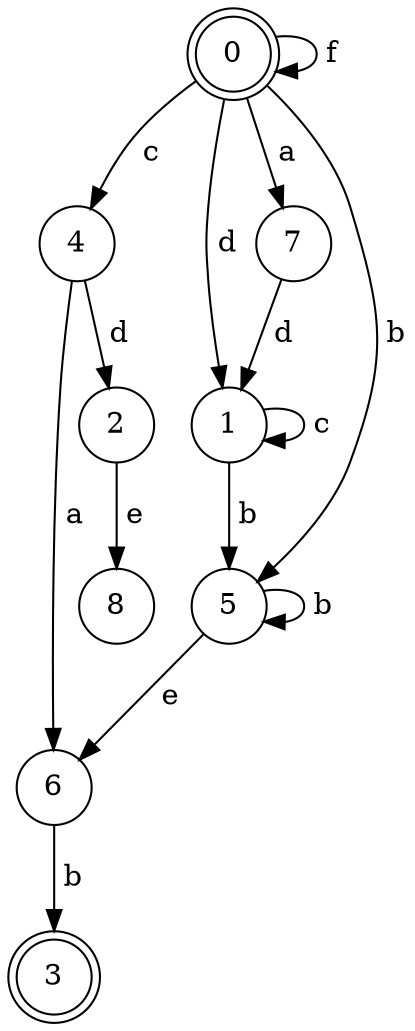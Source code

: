 digraph "gen/Seed1643538110M" {
node [style=filled fillcolor=white] compound=true;
style="rounded,filled" node [shape=doublecircle]; C0s0 [label=0]; C0s3 [label=3];
node [shape=circle];
C0s1 [label=1]; C0s2 [label=2]; C0s4 [label=4]; C0s5 [label=5]; C0s6 [label=6]; C0s7 [label=7]; C0s8 [label=8]; 
C0s0 -> C0s7 [label=" a"];
C0s0 -> C0s5 [label=" b"];
C0s0 -> C0s4 [label=" c"];
C0s7 -> C0s1 [label=" d"];
C0s4 -> C0s6 [label=" a"];
C0s4 -> C0s2 [label=" d"];
C0s2 -> C0s8 [label=" e"];
C0s6 -> C0s3 [label=" b"];
C0s0 -> C0s0 [label=" f"];
C0s1 -> C0s1 [label=" c"];
C0s5 -> C0s5 [label=" b"];
C0s5 -> C0s6 [label=" e"];
C0s0 -> C0s1 [label=" d"];
C0s1 -> C0s5 [label=" b"];
}
